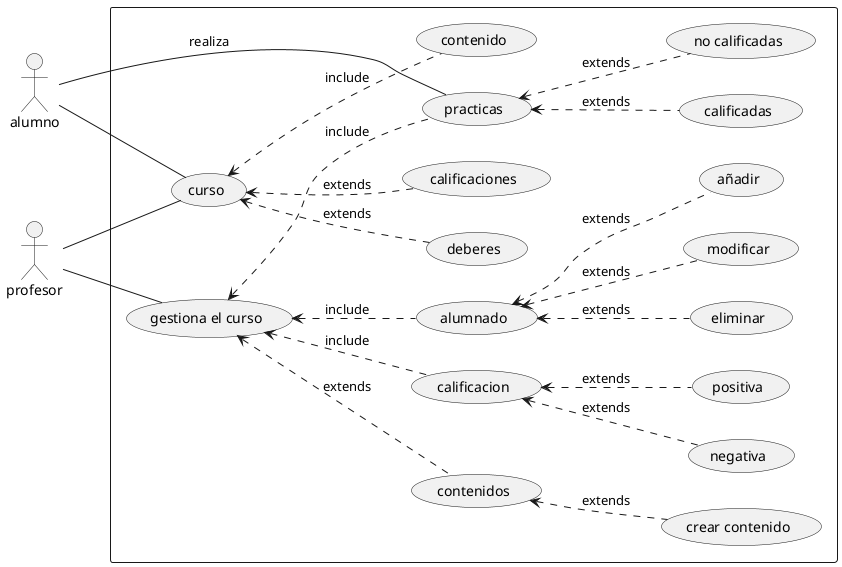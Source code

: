 @startuml moodle
left to right direction
skinparam packagestyle rectangle

actor alumno
actor profesor
rectangle {

    alumno -- (curso)
    profesor -- (curso)
    profesor -- (gestiona el curso)
    alumno -- (practicas): realiza
    (curso) <.. (contenido): include
    (curso) <.. (deberes): extends
    (curso) <.. (calificaciones): extends
    (contenidos) <.. (crear contenido): extends
    (gestiona el curso) <.. (calificacion): include
    (gestiona el curso) <.. (alumnado): include
    (gestiona el curso) <.. (practicas): include
    (gestiona el curso) <.. (contenidos): extends
    (alumnado) <.. (modificar): extends
    (alumnado) <.. (añadir): extends
    (alumnado) <.. (eliminar): extends
    (practicas) <.. (calificadas): extends
    (practicas) <.. (no calificadas): extends
    (calificacion) <.. (positiva): extends
    (calificacion) <.. (negativa): extends


}
@enduml